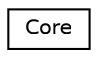 digraph "Graphical Class Hierarchy"
{
 // LATEX_PDF_SIZE
  edge [fontname="Helvetica",fontsize="10",labelfontname="Helvetica",labelfontsize="10"];
  node [fontname="Helvetica",fontsize="10",shape=record];
  rankdir="LR";
  Node0 [label="Core",height=0.2,width=0.4,color="black", fillcolor="white", style="filled",URL="$class_core.html",tooltip=" "];
}
